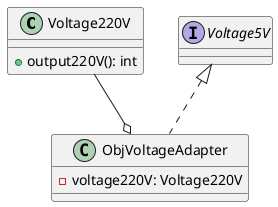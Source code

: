 @startuml
class Voltage220V{
    + output220V(): int
}
interface Voltage5V
class ObjVoltageAdapter{
    - voltage220V: Voltage220V
}
Voltage220V --o ObjVoltageAdapter
Voltage5V <|.. ObjVoltageAdapter

@enduml